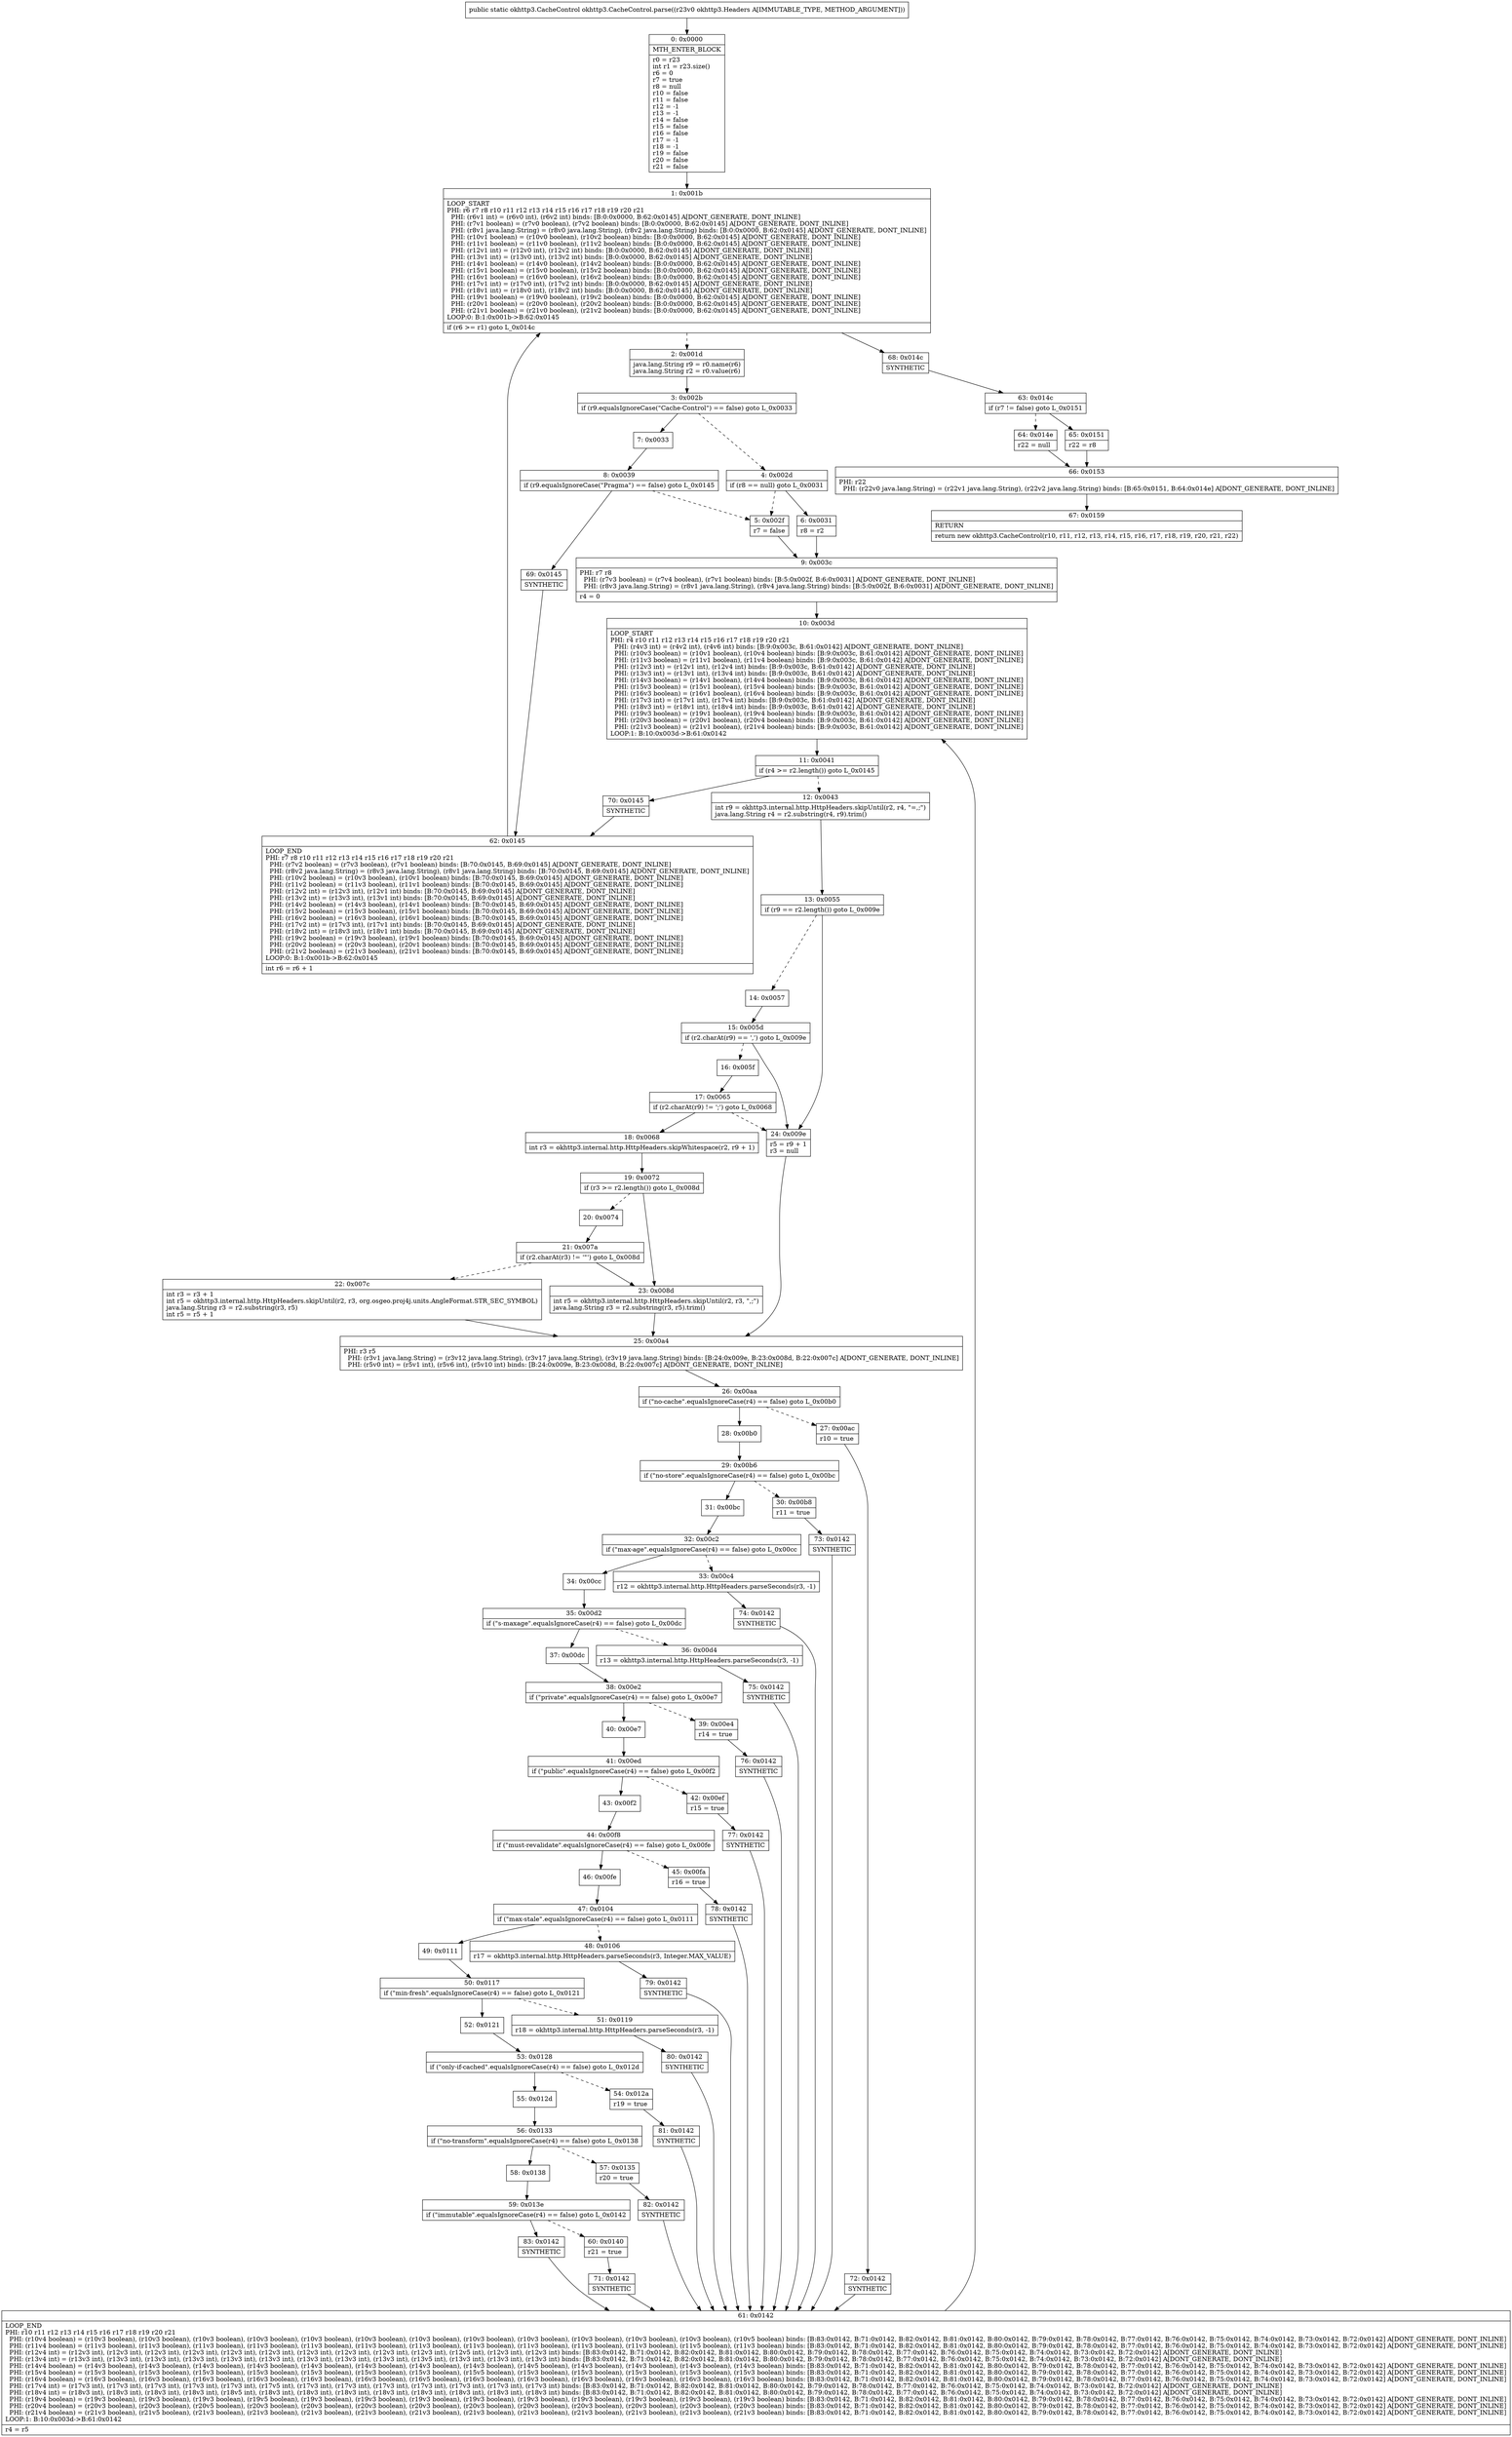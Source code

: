 digraph "CFG forokhttp3.CacheControl.parse(Lokhttp3\/Headers;)Lokhttp3\/CacheControl;" {
Node_0 [shape=record,label="{0\:\ 0x0000|MTH_ENTER_BLOCK\l|r0 = r23\lint r1 = r23.size()\lr6 = 0\lr7 = true\lr8 = null\lr10 = false\lr11 = false\lr12 = \-1\lr13 = \-1\lr14 = false\lr15 = false\lr16 = false\lr17 = \-1\lr18 = \-1\lr19 = false\lr20 = false\lr21 = false\l}"];
Node_1 [shape=record,label="{1\:\ 0x001b|LOOP_START\lPHI: r6 r7 r8 r10 r11 r12 r13 r14 r15 r16 r17 r18 r19 r20 r21 \l  PHI: (r6v1 int) = (r6v0 int), (r6v2 int) binds: [B:0:0x0000, B:62:0x0145] A[DONT_GENERATE, DONT_INLINE]\l  PHI: (r7v1 boolean) = (r7v0 boolean), (r7v2 boolean) binds: [B:0:0x0000, B:62:0x0145] A[DONT_GENERATE, DONT_INLINE]\l  PHI: (r8v1 java.lang.String) = (r8v0 java.lang.String), (r8v2 java.lang.String) binds: [B:0:0x0000, B:62:0x0145] A[DONT_GENERATE, DONT_INLINE]\l  PHI: (r10v1 boolean) = (r10v0 boolean), (r10v2 boolean) binds: [B:0:0x0000, B:62:0x0145] A[DONT_GENERATE, DONT_INLINE]\l  PHI: (r11v1 boolean) = (r11v0 boolean), (r11v2 boolean) binds: [B:0:0x0000, B:62:0x0145] A[DONT_GENERATE, DONT_INLINE]\l  PHI: (r12v1 int) = (r12v0 int), (r12v2 int) binds: [B:0:0x0000, B:62:0x0145] A[DONT_GENERATE, DONT_INLINE]\l  PHI: (r13v1 int) = (r13v0 int), (r13v2 int) binds: [B:0:0x0000, B:62:0x0145] A[DONT_GENERATE, DONT_INLINE]\l  PHI: (r14v1 boolean) = (r14v0 boolean), (r14v2 boolean) binds: [B:0:0x0000, B:62:0x0145] A[DONT_GENERATE, DONT_INLINE]\l  PHI: (r15v1 boolean) = (r15v0 boolean), (r15v2 boolean) binds: [B:0:0x0000, B:62:0x0145] A[DONT_GENERATE, DONT_INLINE]\l  PHI: (r16v1 boolean) = (r16v0 boolean), (r16v2 boolean) binds: [B:0:0x0000, B:62:0x0145] A[DONT_GENERATE, DONT_INLINE]\l  PHI: (r17v1 int) = (r17v0 int), (r17v2 int) binds: [B:0:0x0000, B:62:0x0145] A[DONT_GENERATE, DONT_INLINE]\l  PHI: (r18v1 int) = (r18v0 int), (r18v2 int) binds: [B:0:0x0000, B:62:0x0145] A[DONT_GENERATE, DONT_INLINE]\l  PHI: (r19v1 boolean) = (r19v0 boolean), (r19v2 boolean) binds: [B:0:0x0000, B:62:0x0145] A[DONT_GENERATE, DONT_INLINE]\l  PHI: (r20v1 boolean) = (r20v0 boolean), (r20v2 boolean) binds: [B:0:0x0000, B:62:0x0145] A[DONT_GENERATE, DONT_INLINE]\l  PHI: (r21v1 boolean) = (r21v0 boolean), (r21v2 boolean) binds: [B:0:0x0000, B:62:0x0145] A[DONT_GENERATE, DONT_INLINE]\lLOOP:0: B:1:0x001b\-\>B:62:0x0145\l|if (r6 \>= r1) goto L_0x014c\l}"];
Node_2 [shape=record,label="{2\:\ 0x001d|java.lang.String r9 = r0.name(r6)\ljava.lang.String r2 = r0.value(r6)\l}"];
Node_3 [shape=record,label="{3\:\ 0x002b|if (r9.equalsIgnoreCase(\"Cache\-Control\") == false) goto L_0x0033\l}"];
Node_4 [shape=record,label="{4\:\ 0x002d|if (r8 == null) goto L_0x0031\l}"];
Node_5 [shape=record,label="{5\:\ 0x002f|r7 = false\l}"];
Node_6 [shape=record,label="{6\:\ 0x0031|r8 = r2\l}"];
Node_7 [shape=record,label="{7\:\ 0x0033}"];
Node_8 [shape=record,label="{8\:\ 0x0039|if (r9.equalsIgnoreCase(\"Pragma\") == false) goto L_0x0145\l}"];
Node_9 [shape=record,label="{9\:\ 0x003c|PHI: r7 r8 \l  PHI: (r7v3 boolean) = (r7v4 boolean), (r7v1 boolean) binds: [B:5:0x002f, B:6:0x0031] A[DONT_GENERATE, DONT_INLINE]\l  PHI: (r8v3 java.lang.String) = (r8v1 java.lang.String), (r8v4 java.lang.String) binds: [B:5:0x002f, B:6:0x0031] A[DONT_GENERATE, DONT_INLINE]\l|r4 = 0\l}"];
Node_10 [shape=record,label="{10\:\ 0x003d|LOOP_START\lPHI: r4 r10 r11 r12 r13 r14 r15 r16 r17 r18 r19 r20 r21 \l  PHI: (r4v3 int) = (r4v2 int), (r4v6 int) binds: [B:9:0x003c, B:61:0x0142] A[DONT_GENERATE, DONT_INLINE]\l  PHI: (r10v3 boolean) = (r10v1 boolean), (r10v4 boolean) binds: [B:9:0x003c, B:61:0x0142] A[DONT_GENERATE, DONT_INLINE]\l  PHI: (r11v3 boolean) = (r11v1 boolean), (r11v4 boolean) binds: [B:9:0x003c, B:61:0x0142] A[DONT_GENERATE, DONT_INLINE]\l  PHI: (r12v3 int) = (r12v1 int), (r12v4 int) binds: [B:9:0x003c, B:61:0x0142] A[DONT_GENERATE, DONT_INLINE]\l  PHI: (r13v3 int) = (r13v1 int), (r13v4 int) binds: [B:9:0x003c, B:61:0x0142] A[DONT_GENERATE, DONT_INLINE]\l  PHI: (r14v3 boolean) = (r14v1 boolean), (r14v4 boolean) binds: [B:9:0x003c, B:61:0x0142] A[DONT_GENERATE, DONT_INLINE]\l  PHI: (r15v3 boolean) = (r15v1 boolean), (r15v4 boolean) binds: [B:9:0x003c, B:61:0x0142] A[DONT_GENERATE, DONT_INLINE]\l  PHI: (r16v3 boolean) = (r16v1 boolean), (r16v4 boolean) binds: [B:9:0x003c, B:61:0x0142] A[DONT_GENERATE, DONT_INLINE]\l  PHI: (r17v3 int) = (r17v1 int), (r17v4 int) binds: [B:9:0x003c, B:61:0x0142] A[DONT_GENERATE, DONT_INLINE]\l  PHI: (r18v3 int) = (r18v1 int), (r18v4 int) binds: [B:9:0x003c, B:61:0x0142] A[DONT_GENERATE, DONT_INLINE]\l  PHI: (r19v3 boolean) = (r19v1 boolean), (r19v4 boolean) binds: [B:9:0x003c, B:61:0x0142] A[DONT_GENERATE, DONT_INLINE]\l  PHI: (r20v3 boolean) = (r20v1 boolean), (r20v4 boolean) binds: [B:9:0x003c, B:61:0x0142] A[DONT_GENERATE, DONT_INLINE]\l  PHI: (r21v3 boolean) = (r21v1 boolean), (r21v4 boolean) binds: [B:9:0x003c, B:61:0x0142] A[DONT_GENERATE, DONT_INLINE]\lLOOP:1: B:10:0x003d\-\>B:61:0x0142\l}"];
Node_11 [shape=record,label="{11\:\ 0x0041|if (r4 \>= r2.length()) goto L_0x0145\l}"];
Node_12 [shape=record,label="{12\:\ 0x0043|int r9 = okhttp3.internal.http.HttpHeaders.skipUntil(r2, r4, \"=,;\")\ljava.lang.String r4 = r2.substring(r4, r9).trim()\l}"];
Node_13 [shape=record,label="{13\:\ 0x0055|if (r9 == r2.length()) goto L_0x009e\l}"];
Node_14 [shape=record,label="{14\:\ 0x0057}"];
Node_15 [shape=record,label="{15\:\ 0x005d|if (r2.charAt(r9) == ',') goto L_0x009e\l}"];
Node_16 [shape=record,label="{16\:\ 0x005f}"];
Node_17 [shape=record,label="{17\:\ 0x0065|if (r2.charAt(r9) != ';') goto L_0x0068\l}"];
Node_18 [shape=record,label="{18\:\ 0x0068|int r3 = okhttp3.internal.http.HttpHeaders.skipWhitespace(r2, r9 + 1)\l}"];
Node_19 [shape=record,label="{19\:\ 0x0072|if (r3 \>= r2.length()) goto L_0x008d\l}"];
Node_20 [shape=record,label="{20\:\ 0x0074}"];
Node_21 [shape=record,label="{21\:\ 0x007a|if (r2.charAt(r3) != '\"') goto L_0x008d\l}"];
Node_22 [shape=record,label="{22\:\ 0x007c|int r3 = r3 + 1\lint r5 = okhttp3.internal.http.HttpHeaders.skipUntil(r2, r3, org.osgeo.proj4j.units.AngleFormat.STR_SEC_SYMBOL)\ljava.lang.String r3 = r2.substring(r3, r5)\lint r5 = r5 + 1\l}"];
Node_23 [shape=record,label="{23\:\ 0x008d|int r5 = okhttp3.internal.http.HttpHeaders.skipUntil(r2, r3, \",;\")\ljava.lang.String r3 = r2.substring(r3, r5).trim()\l}"];
Node_24 [shape=record,label="{24\:\ 0x009e|r5 = r9 + 1\lr3 = null\l}"];
Node_25 [shape=record,label="{25\:\ 0x00a4|PHI: r3 r5 \l  PHI: (r3v1 java.lang.String) = (r3v12 java.lang.String), (r3v17 java.lang.String), (r3v19 java.lang.String) binds: [B:24:0x009e, B:23:0x008d, B:22:0x007c] A[DONT_GENERATE, DONT_INLINE]\l  PHI: (r5v0 int) = (r5v1 int), (r5v6 int), (r5v10 int) binds: [B:24:0x009e, B:23:0x008d, B:22:0x007c] A[DONT_GENERATE, DONT_INLINE]\l}"];
Node_26 [shape=record,label="{26\:\ 0x00aa|if (\"no\-cache\".equalsIgnoreCase(r4) == false) goto L_0x00b0\l}"];
Node_27 [shape=record,label="{27\:\ 0x00ac|r10 = true\l}"];
Node_28 [shape=record,label="{28\:\ 0x00b0}"];
Node_29 [shape=record,label="{29\:\ 0x00b6|if (\"no\-store\".equalsIgnoreCase(r4) == false) goto L_0x00bc\l}"];
Node_30 [shape=record,label="{30\:\ 0x00b8|r11 = true\l}"];
Node_31 [shape=record,label="{31\:\ 0x00bc}"];
Node_32 [shape=record,label="{32\:\ 0x00c2|if (\"max\-age\".equalsIgnoreCase(r4) == false) goto L_0x00cc\l}"];
Node_33 [shape=record,label="{33\:\ 0x00c4|r12 = okhttp3.internal.http.HttpHeaders.parseSeconds(r3, \-1)\l}"];
Node_34 [shape=record,label="{34\:\ 0x00cc}"];
Node_35 [shape=record,label="{35\:\ 0x00d2|if (\"s\-maxage\".equalsIgnoreCase(r4) == false) goto L_0x00dc\l}"];
Node_36 [shape=record,label="{36\:\ 0x00d4|r13 = okhttp3.internal.http.HttpHeaders.parseSeconds(r3, \-1)\l}"];
Node_37 [shape=record,label="{37\:\ 0x00dc}"];
Node_38 [shape=record,label="{38\:\ 0x00e2|if (\"private\".equalsIgnoreCase(r4) == false) goto L_0x00e7\l}"];
Node_39 [shape=record,label="{39\:\ 0x00e4|r14 = true\l}"];
Node_40 [shape=record,label="{40\:\ 0x00e7}"];
Node_41 [shape=record,label="{41\:\ 0x00ed|if (\"public\".equalsIgnoreCase(r4) == false) goto L_0x00f2\l}"];
Node_42 [shape=record,label="{42\:\ 0x00ef|r15 = true\l}"];
Node_43 [shape=record,label="{43\:\ 0x00f2}"];
Node_44 [shape=record,label="{44\:\ 0x00f8|if (\"must\-revalidate\".equalsIgnoreCase(r4) == false) goto L_0x00fe\l}"];
Node_45 [shape=record,label="{45\:\ 0x00fa|r16 = true\l}"];
Node_46 [shape=record,label="{46\:\ 0x00fe}"];
Node_47 [shape=record,label="{47\:\ 0x0104|if (\"max\-stale\".equalsIgnoreCase(r4) == false) goto L_0x0111\l}"];
Node_48 [shape=record,label="{48\:\ 0x0106|r17 = okhttp3.internal.http.HttpHeaders.parseSeconds(r3, Integer.MAX_VALUE)\l}"];
Node_49 [shape=record,label="{49\:\ 0x0111}"];
Node_50 [shape=record,label="{50\:\ 0x0117|if (\"min\-fresh\".equalsIgnoreCase(r4) == false) goto L_0x0121\l}"];
Node_51 [shape=record,label="{51\:\ 0x0119|r18 = okhttp3.internal.http.HttpHeaders.parseSeconds(r3, \-1)\l}"];
Node_52 [shape=record,label="{52\:\ 0x0121}"];
Node_53 [shape=record,label="{53\:\ 0x0128|if (\"only\-if\-cached\".equalsIgnoreCase(r4) == false) goto L_0x012d\l}"];
Node_54 [shape=record,label="{54\:\ 0x012a|r19 = true\l}"];
Node_55 [shape=record,label="{55\:\ 0x012d}"];
Node_56 [shape=record,label="{56\:\ 0x0133|if (\"no\-transform\".equalsIgnoreCase(r4) == false) goto L_0x0138\l}"];
Node_57 [shape=record,label="{57\:\ 0x0135|r20 = true\l}"];
Node_58 [shape=record,label="{58\:\ 0x0138}"];
Node_59 [shape=record,label="{59\:\ 0x013e|if (\"immutable\".equalsIgnoreCase(r4) == false) goto L_0x0142\l}"];
Node_60 [shape=record,label="{60\:\ 0x0140|r21 = true\l}"];
Node_61 [shape=record,label="{61\:\ 0x0142|LOOP_END\lPHI: r10 r11 r12 r13 r14 r15 r16 r17 r18 r19 r20 r21 \l  PHI: (r10v4 boolean) = (r10v3 boolean), (r10v3 boolean), (r10v3 boolean), (r10v3 boolean), (r10v3 boolean), (r10v3 boolean), (r10v3 boolean), (r10v3 boolean), (r10v3 boolean), (r10v3 boolean), (r10v3 boolean), (r10v3 boolean), (r10v5 boolean) binds: [B:83:0x0142, B:71:0x0142, B:82:0x0142, B:81:0x0142, B:80:0x0142, B:79:0x0142, B:78:0x0142, B:77:0x0142, B:76:0x0142, B:75:0x0142, B:74:0x0142, B:73:0x0142, B:72:0x0142] A[DONT_GENERATE, DONT_INLINE]\l  PHI: (r11v4 boolean) = (r11v3 boolean), (r11v3 boolean), (r11v3 boolean), (r11v3 boolean), (r11v3 boolean), (r11v3 boolean), (r11v3 boolean), (r11v3 boolean), (r11v3 boolean), (r11v3 boolean), (r11v3 boolean), (r11v5 boolean), (r11v3 boolean) binds: [B:83:0x0142, B:71:0x0142, B:82:0x0142, B:81:0x0142, B:80:0x0142, B:79:0x0142, B:78:0x0142, B:77:0x0142, B:76:0x0142, B:75:0x0142, B:74:0x0142, B:73:0x0142, B:72:0x0142] A[DONT_GENERATE, DONT_INLINE]\l  PHI: (r12v4 int) = (r12v3 int), (r12v3 int), (r12v3 int), (r12v3 int), (r12v3 int), (r12v3 int), (r12v3 int), (r12v3 int), (r12v3 int), (r12v3 int), (r12v5 int), (r12v3 int), (r12v3 int) binds: [B:83:0x0142, B:71:0x0142, B:82:0x0142, B:81:0x0142, B:80:0x0142, B:79:0x0142, B:78:0x0142, B:77:0x0142, B:76:0x0142, B:75:0x0142, B:74:0x0142, B:73:0x0142, B:72:0x0142] A[DONT_GENERATE, DONT_INLINE]\l  PHI: (r13v4 int) = (r13v3 int), (r13v3 int), (r13v3 int), (r13v3 int), (r13v3 int), (r13v3 int), (r13v3 int), (r13v3 int), (r13v3 int), (r13v5 int), (r13v3 int), (r13v3 int), (r13v3 int) binds: [B:83:0x0142, B:71:0x0142, B:82:0x0142, B:81:0x0142, B:80:0x0142, B:79:0x0142, B:78:0x0142, B:77:0x0142, B:76:0x0142, B:75:0x0142, B:74:0x0142, B:73:0x0142, B:72:0x0142] A[DONT_GENERATE, DONT_INLINE]\l  PHI: (r14v4 boolean) = (r14v3 boolean), (r14v3 boolean), (r14v3 boolean), (r14v3 boolean), (r14v3 boolean), (r14v3 boolean), (r14v3 boolean), (r14v3 boolean), (r14v5 boolean), (r14v3 boolean), (r14v3 boolean), (r14v3 boolean), (r14v3 boolean) binds: [B:83:0x0142, B:71:0x0142, B:82:0x0142, B:81:0x0142, B:80:0x0142, B:79:0x0142, B:78:0x0142, B:77:0x0142, B:76:0x0142, B:75:0x0142, B:74:0x0142, B:73:0x0142, B:72:0x0142] A[DONT_GENERATE, DONT_INLINE]\l  PHI: (r15v4 boolean) = (r15v3 boolean), (r15v3 boolean), (r15v3 boolean), (r15v3 boolean), (r15v3 boolean), (r15v3 boolean), (r15v3 boolean), (r15v5 boolean), (r15v3 boolean), (r15v3 boolean), (r15v3 boolean), (r15v3 boolean), (r15v3 boolean) binds: [B:83:0x0142, B:71:0x0142, B:82:0x0142, B:81:0x0142, B:80:0x0142, B:79:0x0142, B:78:0x0142, B:77:0x0142, B:76:0x0142, B:75:0x0142, B:74:0x0142, B:73:0x0142, B:72:0x0142] A[DONT_GENERATE, DONT_INLINE]\l  PHI: (r16v4 boolean) = (r16v3 boolean), (r16v3 boolean), (r16v3 boolean), (r16v3 boolean), (r16v3 boolean), (r16v3 boolean), (r16v5 boolean), (r16v3 boolean), (r16v3 boolean), (r16v3 boolean), (r16v3 boolean), (r16v3 boolean), (r16v3 boolean) binds: [B:83:0x0142, B:71:0x0142, B:82:0x0142, B:81:0x0142, B:80:0x0142, B:79:0x0142, B:78:0x0142, B:77:0x0142, B:76:0x0142, B:75:0x0142, B:74:0x0142, B:73:0x0142, B:72:0x0142] A[DONT_GENERATE, DONT_INLINE]\l  PHI: (r17v4 int) = (r17v3 int), (r17v3 int), (r17v3 int), (r17v3 int), (r17v3 int), (r17v5 int), (r17v3 int), (r17v3 int), (r17v3 int), (r17v3 int), (r17v3 int), (r17v3 int), (r17v3 int) binds: [B:83:0x0142, B:71:0x0142, B:82:0x0142, B:81:0x0142, B:80:0x0142, B:79:0x0142, B:78:0x0142, B:77:0x0142, B:76:0x0142, B:75:0x0142, B:74:0x0142, B:73:0x0142, B:72:0x0142] A[DONT_GENERATE, DONT_INLINE]\l  PHI: (r18v4 int) = (r18v3 int), (r18v3 int), (r18v3 int), (r18v3 int), (r18v5 int), (r18v3 int), (r18v3 int), (r18v3 int), (r18v3 int), (r18v3 int), (r18v3 int), (r18v3 int), (r18v3 int) binds: [B:83:0x0142, B:71:0x0142, B:82:0x0142, B:81:0x0142, B:80:0x0142, B:79:0x0142, B:78:0x0142, B:77:0x0142, B:76:0x0142, B:75:0x0142, B:74:0x0142, B:73:0x0142, B:72:0x0142] A[DONT_GENERATE, DONT_INLINE]\l  PHI: (r19v4 boolean) = (r19v3 boolean), (r19v3 boolean), (r19v3 boolean), (r19v5 boolean), (r19v3 boolean), (r19v3 boolean), (r19v3 boolean), (r19v3 boolean), (r19v3 boolean), (r19v3 boolean), (r19v3 boolean), (r19v3 boolean), (r19v3 boolean) binds: [B:83:0x0142, B:71:0x0142, B:82:0x0142, B:81:0x0142, B:80:0x0142, B:79:0x0142, B:78:0x0142, B:77:0x0142, B:76:0x0142, B:75:0x0142, B:74:0x0142, B:73:0x0142, B:72:0x0142] A[DONT_GENERATE, DONT_INLINE]\l  PHI: (r20v4 boolean) = (r20v3 boolean), (r20v3 boolean), (r20v5 boolean), (r20v3 boolean), (r20v3 boolean), (r20v3 boolean), (r20v3 boolean), (r20v3 boolean), (r20v3 boolean), (r20v3 boolean), (r20v3 boolean), (r20v3 boolean), (r20v3 boolean) binds: [B:83:0x0142, B:71:0x0142, B:82:0x0142, B:81:0x0142, B:80:0x0142, B:79:0x0142, B:78:0x0142, B:77:0x0142, B:76:0x0142, B:75:0x0142, B:74:0x0142, B:73:0x0142, B:72:0x0142] A[DONT_GENERATE, DONT_INLINE]\l  PHI: (r21v4 boolean) = (r21v3 boolean), (r21v5 boolean), (r21v3 boolean), (r21v3 boolean), (r21v3 boolean), (r21v3 boolean), (r21v3 boolean), (r21v3 boolean), (r21v3 boolean), (r21v3 boolean), (r21v3 boolean), (r21v3 boolean), (r21v3 boolean) binds: [B:83:0x0142, B:71:0x0142, B:82:0x0142, B:81:0x0142, B:80:0x0142, B:79:0x0142, B:78:0x0142, B:77:0x0142, B:76:0x0142, B:75:0x0142, B:74:0x0142, B:73:0x0142, B:72:0x0142] A[DONT_GENERATE, DONT_INLINE]\lLOOP:1: B:10:0x003d\-\>B:61:0x0142\l|r4 = r5\l}"];
Node_62 [shape=record,label="{62\:\ 0x0145|LOOP_END\lPHI: r7 r8 r10 r11 r12 r13 r14 r15 r16 r17 r18 r19 r20 r21 \l  PHI: (r7v2 boolean) = (r7v3 boolean), (r7v1 boolean) binds: [B:70:0x0145, B:69:0x0145] A[DONT_GENERATE, DONT_INLINE]\l  PHI: (r8v2 java.lang.String) = (r8v3 java.lang.String), (r8v1 java.lang.String) binds: [B:70:0x0145, B:69:0x0145] A[DONT_GENERATE, DONT_INLINE]\l  PHI: (r10v2 boolean) = (r10v3 boolean), (r10v1 boolean) binds: [B:70:0x0145, B:69:0x0145] A[DONT_GENERATE, DONT_INLINE]\l  PHI: (r11v2 boolean) = (r11v3 boolean), (r11v1 boolean) binds: [B:70:0x0145, B:69:0x0145] A[DONT_GENERATE, DONT_INLINE]\l  PHI: (r12v2 int) = (r12v3 int), (r12v1 int) binds: [B:70:0x0145, B:69:0x0145] A[DONT_GENERATE, DONT_INLINE]\l  PHI: (r13v2 int) = (r13v3 int), (r13v1 int) binds: [B:70:0x0145, B:69:0x0145] A[DONT_GENERATE, DONT_INLINE]\l  PHI: (r14v2 boolean) = (r14v3 boolean), (r14v1 boolean) binds: [B:70:0x0145, B:69:0x0145] A[DONT_GENERATE, DONT_INLINE]\l  PHI: (r15v2 boolean) = (r15v3 boolean), (r15v1 boolean) binds: [B:70:0x0145, B:69:0x0145] A[DONT_GENERATE, DONT_INLINE]\l  PHI: (r16v2 boolean) = (r16v3 boolean), (r16v1 boolean) binds: [B:70:0x0145, B:69:0x0145] A[DONT_GENERATE, DONT_INLINE]\l  PHI: (r17v2 int) = (r17v3 int), (r17v1 int) binds: [B:70:0x0145, B:69:0x0145] A[DONT_GENERATE, DONT_INLINE]\l  PHI: (r18v2 int) = (r18v3 int), (r18v1 int) binds: [B:70:0x0145, B:69:0x0145] A[DONT_GENERATE, DONT_INLINE]\l  PHI: (r19v2 boolean) = (r19v3 boolean), (r19v1 boolean) binds: [B:70:0x0145, B:69:0x0145] A[DONT_GENERATE, DONT_INLINE]\l  PHI: (r20v2 boolean) = (r20v3 boolean), (r20v1 boolean) binds: [B:70:0x0145, B:69:0x0145] A[DONT_GENERATE, DONT_INLINE]\l  PHI: (r21v2 boolean) = (r21v3 boolean), (r21v1 boolean) binds: [B:70:0x0145, B:69:0x0145] A[DONT_GENERATE, DONT_INLINE]\lLOOP:0: B:1:0x001b\-\>B:62:0x0145\l|int r6 = r6 + 1\l}"];
Node_63 [shape=record,label="{63\:\ 0x014c|if (r7 != false) goto L_0x0151\l}"];
Node_64 [shape=record,label="{64\:\ 0x014e|r22 = null\l}"];
Node_65 [shape=record,label="{65\:\ 0x0151|r22 = r8\l}"];
Node_66 [shape=record,label="{66\:\ 0x0153|PHI: r22 \l  PHI: (r22v0 java.lang.String) = (r22v1 java.lang.String), (r22v2 java.lang.String) binds: [B:65:0x0151, B:64:0x014e] A[DONT_GENERATE, DONT_INLINE]\l}"];
Node_67 [shape=record,label="{67\:\ 0x0159|RETURN\l|return new okhttp3.CacheControl(r10, r11, r12, r13, r14, r15, r16, r17, r18, r19, r20, r21, r22)\l}"];
Node_68 [shape=record,label="{68\:\ 0x014c|SYNTHETIC\l}"];
Node_69 [shape=record,label="{69\:\ 0x0145|SYNTHETIC\l}"];
Node_70 [shape=record,label="{70\:\ 0x0145|SYNTHETIC\l}"];
Node_71 [shape=record,label="{71\:\ 0x0142|SYNTHETIC\l}"];
Node_72 [shape=record,label="{72\:\ 0x0142|SYNTHETIC\l}"];
Node_73 [shape=record,label="{73\:\ 0x0142|SYNTHETIC\l}"];
Node_74 [shape=record,label="{74\:\ 0x0142|SYNTHETIC\l}"];
Node_75 [shape=record,label="{75\:\ 0x0142|SYNTHETIC\l}"];
Node_76 [shape=record,label="{76\:\ 0x0142|SYNTHETIC\l}"];
Node_77 [shape=record,label="{77\:\ 0x0142|SYNTHETIC\l}"];
Node_78 [shape=record,label="{78\:\ 0x0142|SYNTHETIC\l}"];
Node_79 [shape=record,label="{79\:\ 0x0142|SYNTHETIC\l}"];
Node_80 [shape=record,label="{80\:\ 0x0142|SYNTHETIC\l}"];
Node_81 [shape=record,label="{81\:\ 0x0142|SYNTHETIC\l}"];
Node_82 [shape=record,label="{82\:\ 0x0142|SYNTHETIC\l}"];
Node_83 [shape=record,label="{83\:\ 0x0142|SYNTHETIC\l}"];
MethodNode[shape=record,label="{public static okhttp3.CacheControl okhttp3.CacheControl.parse((r23v0 okhttp3.Headers A[IMMUTABLE_TYPE, METHOD_ARGUMENT])) }"];
MethodNode -> Node_0;
Node_0 -> Node_1;
Node_1 -> Node_2[style=dashed];
Node_1 -> Node_68;
Node_2 -> Node_3;
Node_3 -> Node_4[style=dashed];
Node_3 -> Node_7;
Node_4 -> Node_5[style=dashed];
Node_4 -> Node_6;
Node_5 -> Node_9;
Node_6 -> Node_9;
Node_7 -> Node_8;
Node_8 -> Node_5[style=dashed];
Node_8 -> Node_69;
Node_9 -> Node_10;
Node_10 -> Node_11;
Node_11 -> Node_12[style=dashed];
Node_11 -> Node_70;
Node_12 -> Node_13;
Node_13 -> Node_14[style=dashed];
Node_13 -> Node_24;
Node_14 -> Node_15;
Node_15 -> Node_16[style=dashed];
Node_15 -> Node_24;
Node_16 -> Node_17;
Node_17 -> Node_18;
Node_17 -> Node_24[style=dashed];
Node_18 -> Node_19;
Node_19 -> Node_20[style=dashed];
Node_19 -> Node_23;
Node_20 -> Node_21;
Node_21 -> Node_22[style=dashed];
Node_21 -> Node_23;
Node_22 -> Node_25;
Node_23 -> Node_25;
Node_24 -> Node_25;
Node_25 -> Node_26;
Node_26 -> Node_27[style=dashed];
Node_26 -> Node_28;
Node_27 -> Node_72;
Node_28 -> Node_29;
Node_29 -> Node_30[style=dashed];
Node_29 -> Node_31;
Node_30 -> Node_73;
Node_31 -> Node_32;
Node_32 -> Node_33[style=dashed];
Node_32 -> Node_34;
Node_33 -> Node_74;
Node_34 -> Node_35;
Node_35 -> Node_36[style=dashed];
Node_35 -> Node_37;
Node_36 -> Node_75;
Node_37 -> Node_38;
Node_38 -> Node_39[style=dashed];
Node_38 -> Node_40;
Node_39 -> Node_76;
Node_40 -> Node_41;
Node_41 -> Node_42[style=dashed];
Node_41 -> Node_43;
Node_42 -> Node_77;
Node_43 -> Node_44;
Node_44 -> Node_45[style=dashed];
Node_44 -> Node_46;
Node_45 -> Node_78;
Node_46 -> Node_47;
Node_47 -> Node_48[style=dashed];
Node_47 -> Node_49;
Node_48 -> Node_79;
Node_49 -> Node_50;
Node_50 -> Node_51[style=dashed];
Node_50 -> Node_52;
Node_51 -> Node_80;
Node_52 -> Node_53;
Node_53 -> Node_54[style=dashed];
Node_53 -> Node_55;
Node_54 -> Node_81;
Node_55 -> Node_56;
Node_56 -> Node_57[style=dashed];
Node_56 -> Node_58;
Node_57 -> Node_82;
Node_58 -> Node_59;
Node_59 -> Node_60[style=dashed];
Node_59 -> Node_83;
Node_60 -> Node_71;
Node_61 -> Node_10;
Node_62 -> Node_1;
Node_63 -> Node_64[style=dashed];
Node_63 -> Node_65;
Node_64 -> Node_66;
Node_65 -> Node_66;
Node_66 -> Node_67;
Node_68 -> Node_63;
Node_69 -> Node_62;
Node_70 -> Node_62;
Node_71 -> Node_61;
Node_72 -> Node_61;
Node_73 -> Node_61;
Node_74 -> Node_61;
Node_75 -> Node_61;
Node_76 -> Node_61;
Node_77 -> Node_61;
Node_78 -> Node_61;
Node_79 -> Node_61;
Node_80 -> Node_61;
Node_81 -> Node_61;
Node_82 -> Node_61;
Node_83 -> Node_61;
}

